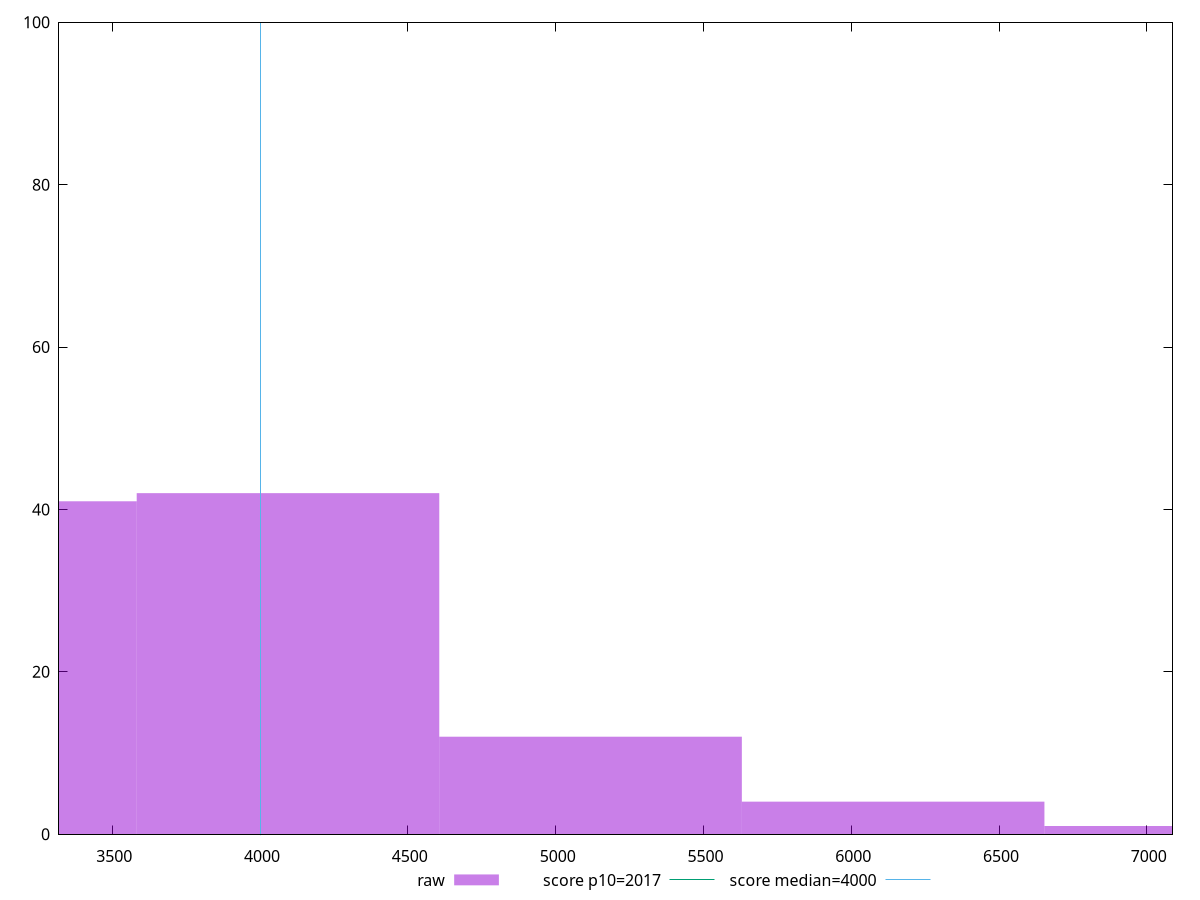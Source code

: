 reset

$raw <<EOF
4094.440713906644 42
3070.830535429983 41
5118.050892383305 12
6141.661070859966 4
7165.271249336627 1
EOF

set key outside below
set boxwidth 1023.610178476661
set xrange [3319.7599999999966:7086.739999999994]
set yrange [0:100]
set trange [0:100]
set style fill transparent solid 0.5 noborder

set parametric
set terminal svg size 640, 490 enhanced background rgb 'white'
set output "reprap/mainthread-work-breakdown/samples/pages+cached+noexternal+nomedia+nocss+nojs/raw/histogram.svg"

plot $raw title "raw" with boxes, \
     2017,t title "score p10=2017", \
     4000,t title "score median=4000"

reset
